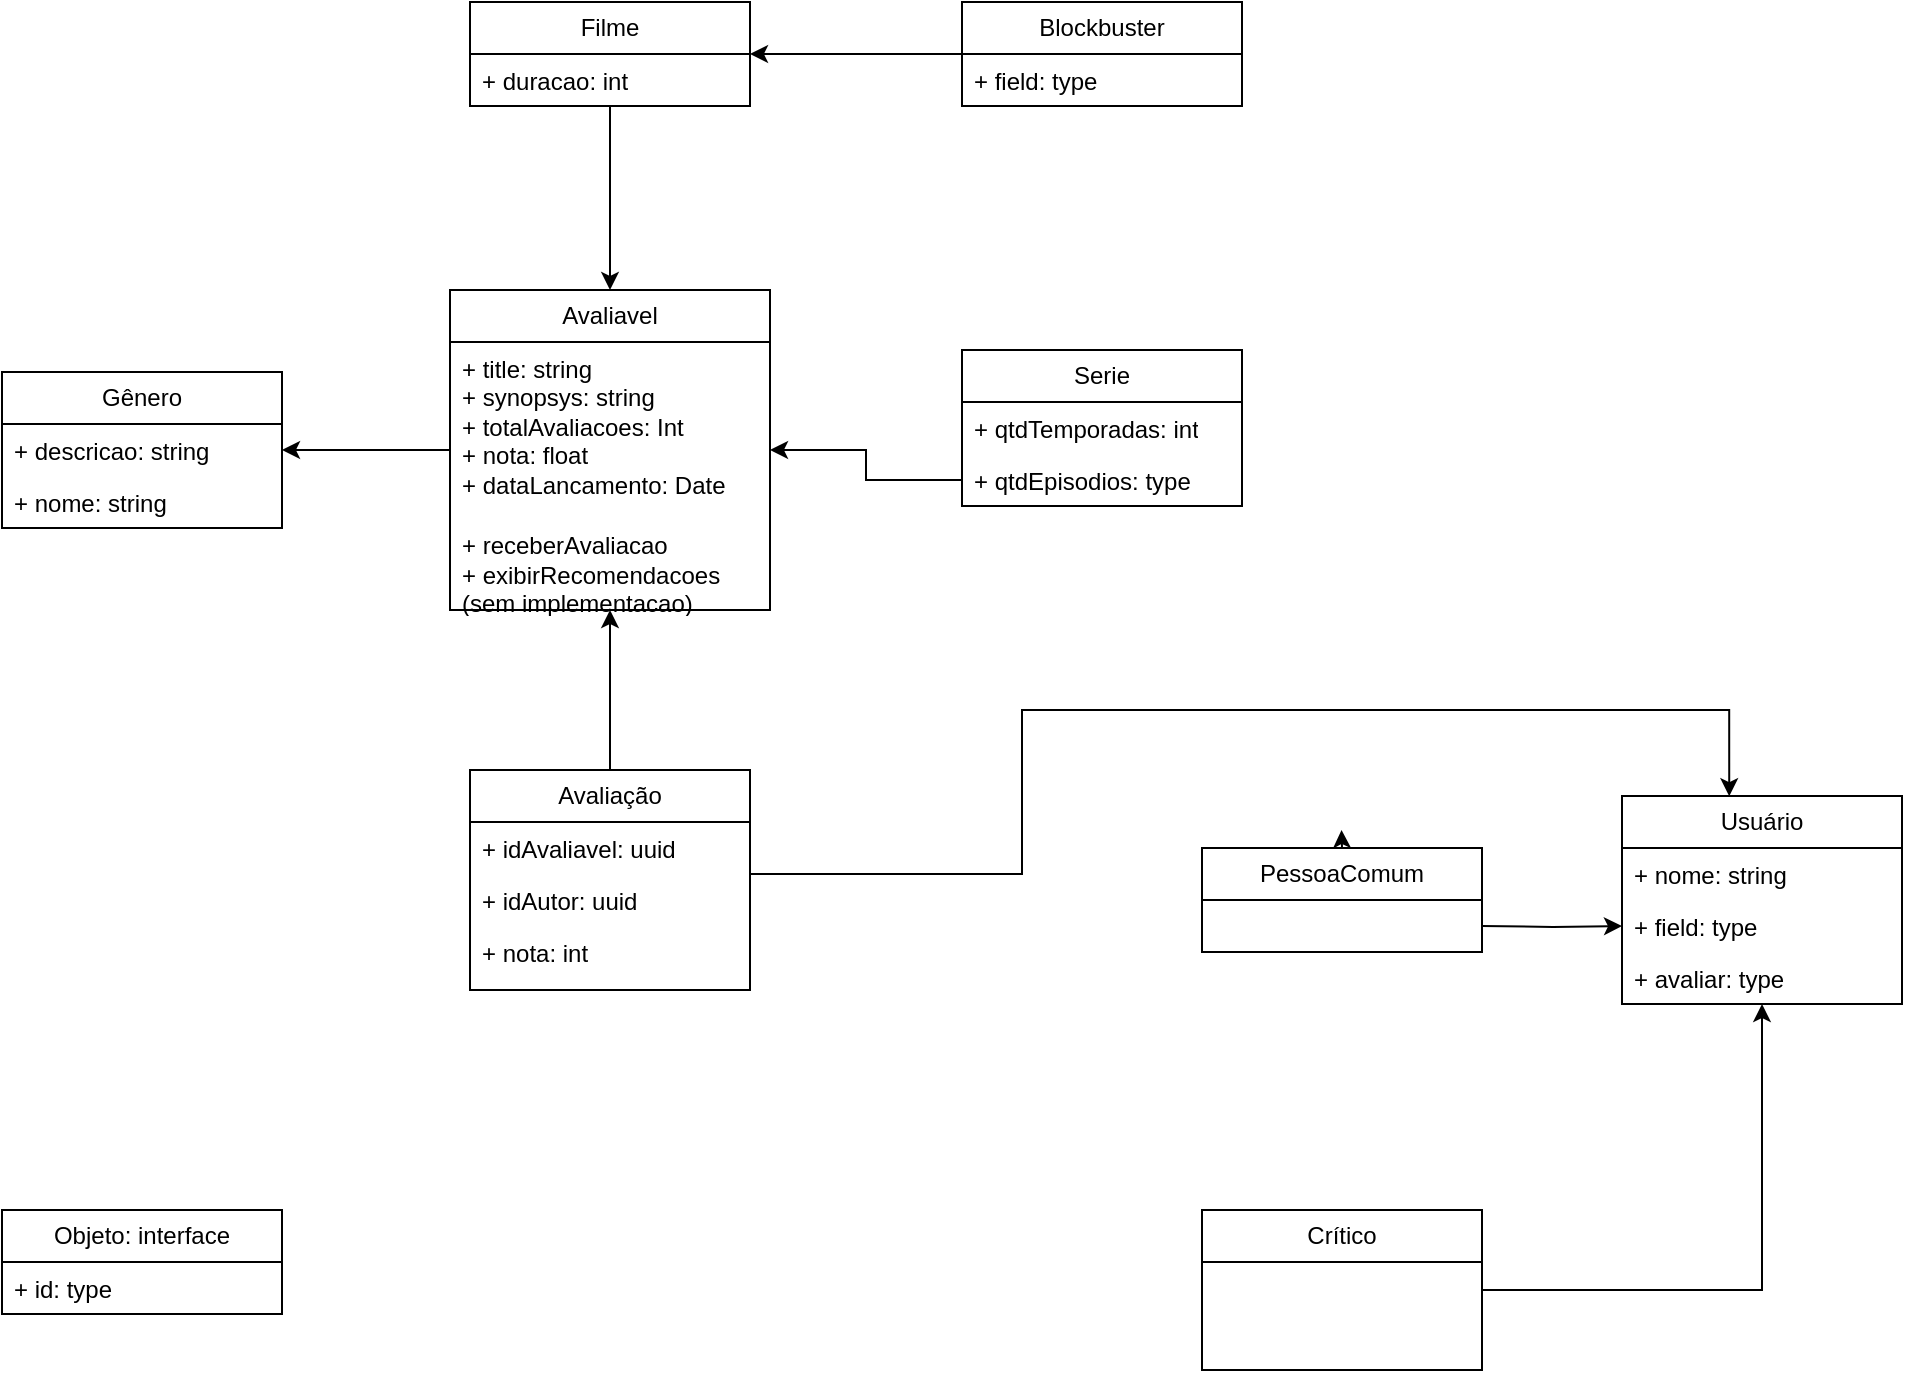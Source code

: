 <mxfile>
    <diagram id="C5RBs43oDa-KdzZeNtuy" name="Page-1">
        <mxGraphModel dx="238" dy="2076" grid="1" gridSize="10" guides="1" tooltips="1" connect="1" arrows="1" fold="1" page="1" pageScale="1" pageWidth="827" pageHeight="1169" math="0" shadow="0">
            <root>
                <mxCell id="WIyWlLk6GJQsqaUBKTNV-0"/>
                <mxCell id="WIyWlLk6GJQsqaUBKTNV-1" parent="WIyWlLk6GJQsqaUBKTNV-0"/>
                <mxCell id="K0pCLLIfi1tbpOvfpaoc-1" value="Avaliavel" style="swimlane;fontStyle=0;childLayout=stackLayout;horizontal=1;startSize=26;fillColor=none;horizontalStack=0;resizeParent=1;resizeParentMax=0;resizeLast=0;collapsible=1;marginBottom=0;whiteSpace=wrap;html=1;" parent="WIyWlLk6GJQsqaUBKTNV-1" vertex="1">
                    <mxGeometry x="264" y="120" width="160" height="160" as="geometry"/>
                </mxCell>
                <mxCell id="K0pCLLIfi1tbpOvfpaoc-3" value="+ title: string&lt;br&gt;+ synopsys: string&lt;br&gt;+ totalAvaliacoes: Int&lt;br&gt;&lt;div&gt;+ nota: float&lt;/div&gt;&lt;div&gt;+ dataLancamento: Date&lt;/div&gt;&lt;div&gt;&lt;br&gt;&lt;/div&gt;" style="text;strokeColor=none;fillColor=none;align=left;verticalAlign=top;spacingLeft=4;spacingRight=4;overflow=hidden;rotatable=0;points=[[0,0.5],[1,0.5]];portConstraint=eastwest;whiteSpace=wrap;html=1;" parent="K0pCLLIfi1tbpOvfpaoc-1" vertex="1">
                    <mxGeometry y="26" width="160" height="74" as="geometry"/>
                </mxCell>
                <mxCell id="K0pCLLIfi1tbpOvfpaoc-4" value="&lt;div&gt;&lt;span style=&quot;background-color: initial;&quot;&gt;&lt;br&gt;&lt;/span&gt;&lt;/div&gt;&lt;div&gt;&lt;span style=&quot;background-color: initial;&quot;&gt;+ receberAvaliacao&lt;/span&gt;&lt;br&gt;&lt;/div&gt;&lt;div&gt;&lt;span style=&quot;background-color: initial;&quot;&gt;+ exibirRecomendacoes (sem implementacao)&lt;/span&gt;&lt;/div&gt;" style="text;strokeColor=none;fillColor=none;align=left;verticalAlign=top;spacingLeft=4;spacingRight=4;overflow=hidden;rotatable=0;points=[[0,0.5],[1,0.5]];portConstraint=eastwest;whiteSpace=wrap;html=1;" parent="K0pCLLIfi1tbpOvfpaoc-1" vertex="1">
                    <mxGeometry y="100" width="160" height="60" as="geometry"/>
                </mxCell>
                <mxCell id="K0pCLLIfi1tbpOvfpaoc-82" style="edgeStyle=orthogonalEdgeStyle;rounded=0;orthogonalLoop=1;jettySize=auto;html=1;" parent="WIyWlLk6GJQsqaUBKTNV-1" source="K0pCLLIfi1tbpOvfpaoc-5" target="K0pCLLIfi1tbpOvfpaoc-1" edge="1">
                    <mxGeometry relative="1" as="geometry"/>
                </mxCell>
                <mxCell id="K0pCLLIfi1tbpOvfpaoc-5" value="Avaliação" style="swimlane;fontStyle=0;childLayout=stackLayout;horizontal=1;startSize=26;fillColor=none;horizontalStack=0;resizeParent=1;resizeParentMax=0;resizeLast=0;collapsible=1;marginBottom=0;whiteSpace=wrap;html=1;" parent="WIyWlLk6GJQsqaUBKTNV-1" vertex="1">
                    <mxGeometry x="274" y="360" width="140" height="110" as="geometry"/>
                </mxCell>
                <mxCell id="K0pCLLIfi1tbpOvfpaoc-6" value="+ idAvaliavel: uuid" style="text;strokeColor=none;fillColor=none;align=left;verticalAlign=top;spacingLeft=4;spacingRight=4;overflow=hidden;rotatable=0;points=[[0,0.5],[1,0.5]];portConstraint=eastwest;whiteSpace=wrap;html=1;" parent="K0pCLLIfi1tbpOvfpaoc-5" vertex="1">
                    <mxGeometry y="26" width="140" height="26" as="geometry"/>
                </mxCell>
                <mxCell id="K0pCLLIfi1tbpOvfpaoc-7" value="+ idAutor: uuid" style="text;strokeColor=none;fillColor=none;align=left;verticalAlign=top;spacingLeft=4;spacingRight=4;overflow=hidden;rotatable=0;points=[[0,0.5],[1,0.5]];portConstraint=eastwest;whiteSpace=wrap;html=1;" parent="K0pCLLIfi1tbpOvfpaoc-5" vertex="1">
                    <mxGeometry y="52" width="140" height="26" as="geometry"/>
                </mxCell>
                <mxCell id="K0pCLLIfi1tbpOvfpaoc-8" value="+ nota: int" style="text;strokeColor=none;fillColor=none;align=left;verticalAlign=top;spacingLeft=4;spacingRight=4;overflow=hidden;rotatable=0;points=[[0,0.5],[1,0.5]];portConstraint=eastwest;whiteSpace=wrap;html=1;" parent="K0pCLLIfi1tbpOvfpaoc-5" vertex="1">
                    <mxGeometry y="78" width="140" height="32" as="geometry"/>
                </mxCell>
                <mxCell id="K0pCLLIfi1tbpOvfpaoc-9" value="Usuário" style="swimlane;fontStyle=0;childLayout=stackLayout;horizontal=1;startSize=26;fillColor=none;horizontalStack=0;resizeParent=1;resizeParentMax=0;resizeLast=0;collapsible=1;marginBottom=0;whiteSpace=wrap;html=1;" parent="WIyWlLk6GJQsqaUBKTNV-1" vertex="1">
                    <mxGeometry x="850" y="373" width="140" height="104" as="geometry"/>
                </mxCell>
                <mxCell id="K0pCLLIfi1tbpOvfpaoc-10" value="+ nome: string" style="text;strokeColor=none;fillColor=none;align=left;verticalAlign=top;spacingLeft=4;spacingRight=4;overflow=hidden;rotatable=0;points=[[0,0.5],[1,0.5]];portConstraint=eastwest;whiteSpace=wrap;html=1;" parent="K0pCLLIfi1tbpOvfpaoc-9" vertex="1">
                    <mxGeometry y="26" width="140" height="26" as="geometry"/>
                </mxCell>
                <mxCell id="K0pCLLIfi1tbpOvfpaoc-11" value="+ field: type" style="text;strokeColor=none;fillColor=none;align=left;verticalAlign=top;spacingLeft=4;spacingRight=4;overflow=hidden;rotatable=0;points=[[0,0.5],[1,0.5]];portConstraint=eastwest;whiteSpace=wrap;html=1;" parent="K0pCLLIfi1tbpOvfpaoc-9" vertex="1">
                    <mxGeometry y="52" width="140" height="26" as="geometry"/>
                </mxCell>
                <mxCell id="K0pCLLIfi1tbpOvfpaoc-12" value="+ avaliar: type" style="text;strokeColor=none;fillColor=none;align=left;verticalAlign=top;spacingLeft=4;spacingRight=4;overflow=hidden;rotatable=0;points=[[0,0.5],[1,0.5]];portConstraint=eastwest;whiteSpace=wrap;html=1;" parent="K0pCLLIfi1tbpOvfpaoc-9" vertex="1">
                    <mxGeometry y="78" width="140" height="26" as="geometry"/>
                </mxCell>
                <mxCell id="K0pCLLIfi1tbpOvfpaoc-13" value="Gênero" style="swimlane;fontStyle=0;childLayout=stackLayout;horizontal=1;startSize=26;fillColor=none;horizontalStack=0;resizeParent=1;resizeParentMax=0;resizeLast=0;collapsible=1;marginBottom=0;whiteSpace=wrap;html=1;" parent="WIyWlLk6GJQsqaUBKTNV-1" vertex="1">
                    <mxGeometry x="40" y="161" width="140" height="78" as="geometry"/>
                </mxCell>
                <mxCell id="K0pCLLIfi1tbpOvfpaoc-14" value="+ descricao: string" style="text;strokeColor=none;fillColor=none;align=left;verticalAlign=top;spacingLeft=4;spacingRight=4;overflow=hidden;rotatable=0;points=[[0,0.5],[1,0.5]];portConstraint=eastwest;whiteSpace=wrap;html=1;" parent="K0pCLLIfi1tbpOvfpaoc-13" vertex="1">
                    <mxGeometry y="26" width="140" height="26" as="geometry"/>
                </mxCell>
                <mxCell id="K0pCLLIfi1tbpOvfpaoc-15" value="+ nome: string" style="text;strokeColor=none;fillColor=none;align=left;verticalAlign=top;spacingLeft=4;spacingRight=4;overflow=hidden;rotatable=0;points=[[0,0.5],[1,0.5]];portConstraint=eastwest;whiteSpace=wrap;html=1;" parent="K0pCLLIfi1tbpOvfpaoc-13" vertex="1">
                    <mxGeometry y="52" width="140" height="26" as="geometry"/>
                </mxCell>
                <mxCell id="K0pCLLIfi1tbpOvfpaoc-21" value="Objeto: interface" style="swimlane;fontStyle=0;childLayout=stackLayout;horizontal=1;startSize=26;fillColor=none;horizontalStack=0;resizeParent=1;resizeParentMax=0;resizeLast=0;collapsible=1;marginBottom=0;whiteSpace=wrap;html=1;" parent="WIyWlLk6GJQsqaUBKTNV-1" vertex="1">
                    <mxGeometry x="40" y="580" width="140" height="52" as="geometry"/>
                </mxCell>
                <mxCell id="K0pCLLIfi1tbpOvfpaoc-22" value="+ id: type" style="text;strokeColor=none;fillColor=none;align=left;verticalAlign=top;spacingLeft=4;spacingRight=4;overflow=hidden;rotatable=0;points=[[0,0.5],[1,0.5]];portConstraint=eastwest;whiteSpace=wrap;html=1;" parent="K0pCLLIfi1tbpOvfpaoc-21" vertex="1">
                    <mxGeometry y="26" width="140" height="26" as="geometry"/>
                </mxCell>
                <mxCell id="K0pCLLIfi1tbpOvfpaoc-26" style="edgeStyle=orthogonalEdgeStyle;rounded=0;orthogonalLoop=1;jettySize=auto;html=1;" parent="WIyWlLk6GJQsqaUBKTNV-1" source="K0pCLLIfi1tbpOvfpaoc-1" target="K0pCLLIfi1tbpOvfpaoc-13" edge="1">
                    <mxGeometry relative="1" as="geometry"/>
                </mxCell>
                <mxCell id="K0pCLLIfi1tbpOvfpaoc-45" style="edgeStyle=orthogonalEdgeStyle;rounded=0;orthogonalLoop=1;jettySize=auto;html=1;entryX=0.5;entryY=0;entryDx=0;entryDy=0;" parent="WIyWlLk6GJQsqaUBKTNV-1" source="K0pCLLIfi1tbpOvfpaoc-41" target="K0pCLLIfi1tbpOvfpaoc-1" edge="1">
                    <mxGeometry relative="1" as="geometry"/>
                </mxCell>
                <mxCell id="K0pCLLIfi1tbpOvfpaoc-41" value="Filme" style="swimlane;fontStyle=0;childLayout=stackLayout;horizontal=1;startSize=26;fillColor=none;horizontalStack=0;resizeParent=1;resizeParentMax=0;resizeLast=0;collapsible=1;marginBottom=0;whiteSpace=wrap;html=1;" parent="WIyWlLk6GJQsqaUBKTNV-1" vertex="1">
                    <mxGeometry x="274" y="-24" width="140" height="52" as="geometry"/>
                </mxCell>
                <mxCell id="K0pCLLIfi1tbpOvfpaoc-42" value="+ duracao: int" style="text;strokeColor=none;fillColor=none;align=left;verticalAlign=top;spacingLeft=4;spacingRight=4;overflow=hidden;rotatable=0;points=[[0,0.5],[1,0.5]];portConstraint=eastwest;whiteSpace=wrap;html=1;" parent="K0pCLLIfi1tbpOvfpaoc-41" vertex="1">
                    <mxGeometry y="26" width="140" height="26" as="geometry"/>
                </mxCell>
                <mxCell id="K0pCLLIfi1tbpOvfpaoc-54" style="edgeStyle=orthogonalEdgeStyle;rounded=0;orthogonalLoop=1;jettySize=auto;html=1;" parent="WIyWlLk6GJQsqaUBKTNV-1" source="K0pCLLIfi1tbpOvfpaoc-50" target="K0pCLLIfi1tbpOvfpaoc-9" edge="1">
                    <mxGeometry relative="1" as="geometry"/>
                </mxCell>
                <mxCell id="K0pCLLIfi1tbpOvfpaoc-50" value="Crítico" style="swimlane;fontStyle=0;childLayout=stackLayout;horizontal=1;startSize=26;fillColor=none;horizontalStack=0;resizeParent=1;resizeParentMax=0;resizeLast=0;collapsible=1;marginBottom=0;whiteSpace=wrap;html=1;" parent="WIyWlLk6GJQsqaUBKTNV-1" vertex="1">
                    <mxGeometry x="640" y="580" width="140" height="80" as="geometry"/>
                </mxCell>
                <mxCell id="1" style="edgeStyle=none;html=1;exitX=0.5;exitY=0;exitDx=0;exitDy=0;" edge="1" parent="WIyWlLk6GJQsqaUBKTNV-1" source="K0pCLLIfi1tbpOvfpaoc-55">
                    <mxGeometry relative="1" as="geometry">
                        <mxPoint x="709.765" y="390" as="targetPoint"/>
                    </mxGeometry>
                </mxCell>
                <mxCell id="K0pCLLIfi1tbpOvfpaoc-55" value="PessoaComum" style="swimlane;fontStyle=0;childLayout=stackLayout;horizontal=1;startSize=26;fillColor=none;horizontalStack=0;resizeParent=1;resizeParentMax=0;resizeLast=0;collapsible=1;marginBottom=0;whiteSpace=wrap;html=1;" parent="WIyWlLk6GJQsqaUBKTNV-1" vertex="1">
                    <mxGeometry x="640" y="399" width="140" height="52" as="geometry"/>
                </mxCell>
                <mxCell id="K0pCLLIfi1tbpOvfpaoc-61" style="edgeStyle=orthogonalEdgeStyle;rounded=0;orthogonalLoop=1;jettySize=auto;html=1;entryX=0;entryY=0.5;entryDx=0;entryDy=0;" parent="WIyWlLk6GJQsqaUBKTNV-1" target="K0pCLLIfi1tbpOvfpaoc-11" edge="1">
                    <mxGeometry relative="1" as="geometry">
                        <mxPoint x="780" y="438" as="sourcePoint"/>
                    </mxGeometry>
                </mxCell>
                <mxCell id="K0pCLLIfi1tbpOvfpaoc-65" style="edgeStyle=orthogonalEdgeStyle;rounded=0;orthogonalLoop=1;jettySize=auto;html=1;entryX=0.383;entryY=0.001;entryDx=0;entryDy=0;entryPerimeter=0;" parent="WIyWlLk6GJQsqaUBKTNV-1" source="K0pCLLIfi1tbpOvfpaoc-5" target="K0pCLLIfi1tbpOvfpaoc-9" edge="1">
                    <mxGeometry relative="1" as="geometry">
                        <Array as="points">
                            <mxPoint x="550" y="412"/>
                            <mxPoint x="550" y="330"/>
                            <mxPoint x="904" y="330"/>
                        </Array>
                    </mxGeometry>
                </mxCell>
                <mxCell id="K0pCLLIfi1tbpOvfpaoc-67" value="Serie" style="swimlane;fontStyle=0;childLayout=stackLayout;horizontal=1;startSize=26;fillColor=none;horizontalStack=0;resizeParent=1;resizeParentMax=0;resizeLast=0;collapsible=1;marginBottom=0;whiteSpace=wrap;html=1;" parent="WIyWlLk6GJQsqaUBKTNV-1" vertex="1">
                    <mxGeometry x="520" y="150" width="140" height="78" as="geometry"/>
                </mxCell>
                <mxCell id="K0pCLLIfi1tbpOvfpaoc-68" value="+ qtdTemporadas: int" style="text;strokeColor=none;fillColor=none;align=left;verticalAlign=top;spacingLeft=4;spacingRight=4;overflow=hidden;rotatable=0;points=[[0,0.5],[1,0.5]];portConstraint=eastwest;whiteSpace=wrap;html=1;" parent="K0pCLLIfi1tbpOvfpaoc-67" vertex="1">
                    <mxGeometry y="26" width="140" height="26" as="geometry"/>
                </mxCell>
                <mxCell id="K0pCLLIfi1tbpOvfpaoc-69" value="+ qtdEpisodios: type" style="text;strokeColor=none;fillColor=none;align=left;verticalAlign=top;spacingLeft=4;spacingRight=4;overflow=hidden;rotatable=0;points=[[0,0.5],[1,0.5]];portConstraint=eastwest;whiteSpace=wrap;html=1;" parent="K0pCLLIfi1tbpOvfpaoc-67" vertex="1">
                    <mxGeometry y="52" width="140" height="26" as="geometry"/>
                </mxCell>
                <mxCell id="K0pCLLIfi1tbpOvfpaoc-71" style="edgeStyle=orthogonalEdgeStyle;rounded=0;orthogonalLoop=1;jettySize=auto;html=1;" parent="WIyWlLk6GJQsqaUBKTNV-1" source="K0pCLLIfi1tbpOvfpaoc-69" target="K0pCLLIfi1tbpOvfpaoc-1" edge="1">
                    <mxGeometry relative="1" as="geometry"/>
                </mxCell>
                <mxCell id="K0pCLLIfi1tbpOvfpaoc-76" style="edgeStyle=orthogonalEdgeStyle;rounded=0;orthogonalLoop=1;jettySize=auto;html=1;" parent="WIyWlLk6GJQsqaUBKTNV-1" source="K0pCLLIfi1tbpOvfpaoc-72" target="K0pCLLIfi1tbpOvfpaoc-41" edge="1">
                    <mxGeometry relative="1" as="geometry"/>
                </mxCell>
                <mxCell id="K0pCLLIfi1tbpOvfpaoc-72" value="Blockbuster" style="swimlane;fontStyle=0;childLayout=stackLayout;horizontal=1;startSize=26;fillColor=none;horizontalStack=0;resizeParent=1;resizeParentMax=0;resizeLast=0;collapsible=1;marginBottom=0;whiteSpace=wrap;html=1;" parent="WIyWlLk6GJQsqaUBKTNV-1" vertex="1">
                    <mxGeometry x="520" y="-24" width="140" height="52" as="geometry"/>
                </mxCell>
                <mxCell id="K0pCLLIfi1tbpOvfpaoc-73" value="+ field: type" style="text;strokeColor=none;fillColor=none;align=left;verticalAlign=top;spacingLeft=4;spacingRight=4;overflow=hidden;rotatable=0;points=[[0,0.5],[1,0.5]];portConstraint=eastwest;whiteSpace=wrap;html=1;" parent="K0pCLLIfi1tbpOvfpaoc-72" vertex="1">
                    <mxGeometry y="26" width="140" height="26" as="geometry"/>
                </mxCell>
            </root>
        </mxGraphModel>
    </diagram>
</mxfile>